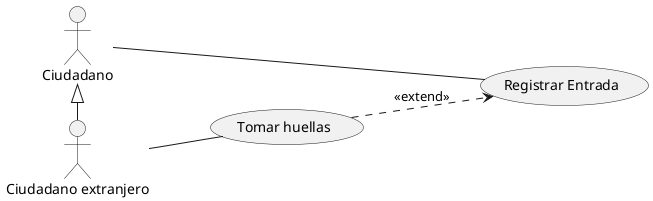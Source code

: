 @startuml
'https://plantuml.com/use-case-diagram

left to right direction

Ciudadano -- (Registrar Entrada)
"Ciudadano extranjero" -- (Tomar huellas)

Ciudadano <|- "Ciudadano extranjero"
(Tomar huellas) ..> (Registrar Entrada):<<extend>>
@enduml